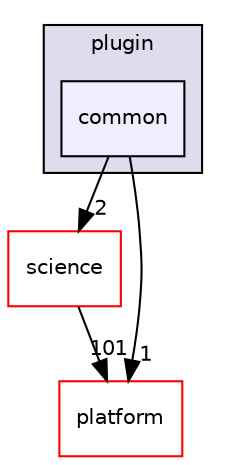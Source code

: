digraph "bioexplorer/backend/plugins/Metabolism/plugin/common" {
  compound=true
  node [ fontsize="10", fontname="Helvetica"];
  edge [ labelfontsize="10", labelfontname="Helvetica"];
  subgraph clusterdir_6ca321a7dcb70fc74a18e8569f0858b0 {
    graph [ bgcolor="#ddddee", pencolor="black", label="plugin" fontname="Helvetica", fontsize="10", URL="dir_6ca321a7dcb70fc74a18e8569f0858b0.html"]
  dir_608027d926b9b19d511b9e51198c2b56 [shape=box, label="common", style="filled", fillcolor="#eeeeff", pencolor="black", URL="dir_608027d926b9b19d511b9e51198c2b56.html"];
  }
  dir_14d627cccd023aaf4f18eaf1359097e2 [shape=box label="science" fillcolor="white" style="filled" color="red" URL="dir_14d627cccd023aaf4f18eaf1359097e2.html"];
  dir_c5a52a81292cf9a5167198f4f346d6d9 [shape=box label="platform" fillcolor="white" style="filled" color="red" URL="dir_c5a52a81292cf9a5167198f4f346d6d9.html"];
  dir_14d627cccd023aaf4f18eaf1359097e2->dir_c5a52a81292cf9a5167198f4f346d6d9 [headlabel="101", labeldistance=1.5 headhref="dir_000037_000059.html"];
  dir_608027d926b9b19d511b9e51198c2b56->dir_14d627cccd023aaf4f18eaf1359097e2 [headlabel="2", labeldistance=1.5 headhref="dir_000085_000037.html"];
  dir_608027d926b9b19d511b9e51198c2b56->dir_c5a52a81292cf9a5167198f4f346d6d9 [headlabel="1", labeldistance=1.5 headhref="dir_000085_000059.html"];
}
